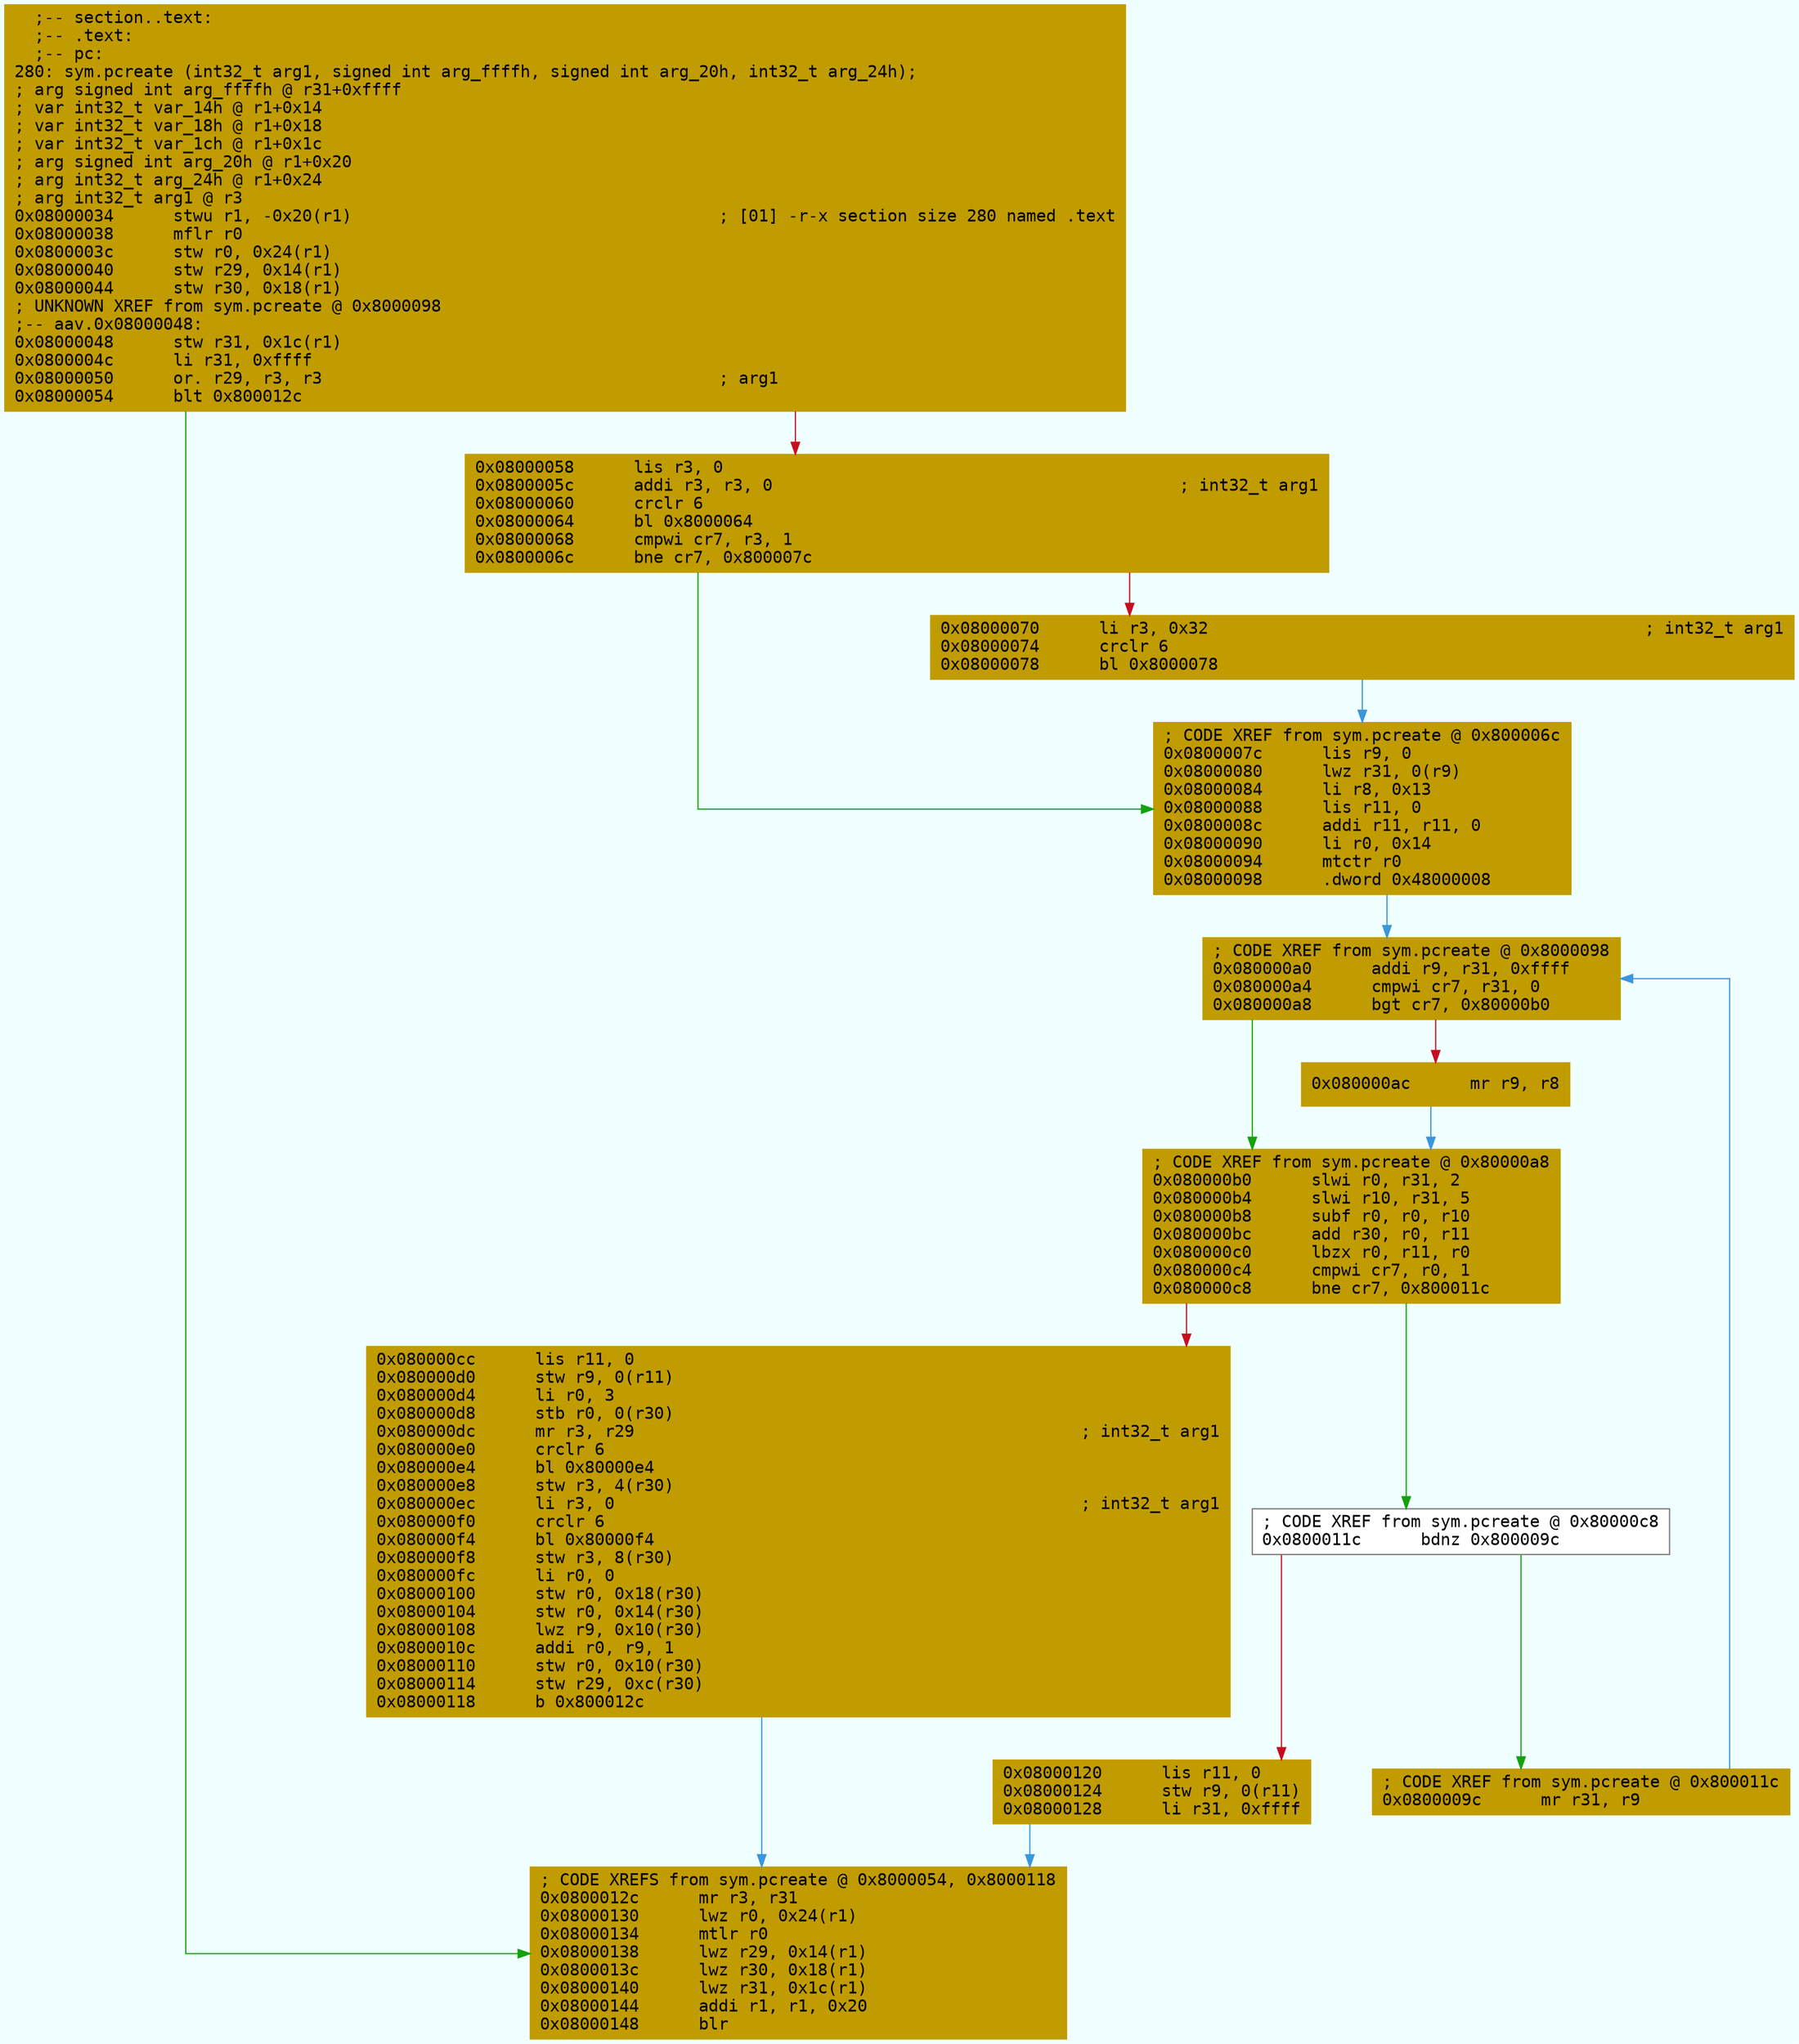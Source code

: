 digraph code {
	graph [bgcolor=azure fontsize=8 fontname="Courier" splines="ortho"];
	node [fillcolor=gray style=filled shape=box];
	edge [arrowhead="normal"];
	"0x08000034" [URL="sym.pcreate/0x08000034", fillcolor="#c19c00",color="#c19c00", fontname="Courier",label="  ;-- section..text:\l  ;-- .text:\l  ;-- pc:\l280: sym.pcreate (int32_t arg1, signed int arg_ffffh, signed int arg_20h, int32_t arg_24h);\l; arg signed int arg_ffffh @ r31+0xffff\l; var int32_t var_14h @ r1+0x14\l; var int32_t var_18h @ r1+0x18\l; var int32_t var_1ch @ r1+0x1c\l; arg signed int arg_20h @ r1+0x20\l; arg int32_t arg_24h @ r1+0x24\l; arg int32_t arg1 @ r3\l0x08000034      stwu r1, -0x20(r1)                                     ; [01] -r-x section size 280 named .text\l0x08000038      mflr r0\l0x0800003c      stw r0, 0x24(r1)\l0x08000040      stw r29, 0x14(r1)\l0x08000044      stw r30, 0x18(r1)\l; UNKNOWN XREF from sym.pcreate @ 0x8000098\l;-- aav.0x08000048:\l0x08000048      stw r31, 0x1c(r1)\l0x0800004c      li r31, 0xffff\l0x08000050      or. r29, r3, r3                                        ; arg1\l0x08000054      blt 0x800012c\l"]
	"0x08000058" [URL="sym.pcreate/0x08000058", fillcolor="#c19c00",color="#c19c00", fontname="Courier",label="0x08000058      lis r3, 0\l0x0800005c      addi r3, r3, 0                                         ; int32_t arg1\l0x08000060      crclr 6\l0x08000064      bl 0x8000064\l0x08000068      cmpwi cr7, r3, 1\l0x0800006c      bne cr7, 0x800007c\l"]
	"0x08000070" [URL="sym.pcreate/0x08000070", fillcolor="#c19c00",color="#c19c00", fontname="Courier",label="0x08000070      li r3, 0x32                                            ; int32_t arg1\l0x08000074      crclr 6\l0x08000078      bl 0x8000078\l"]
	"0x0800007c" [URL="sym.pcreate/0x0800007c", fillcolor="#c19c00",color="#c19c00", fontname="Courier",label="; CODE XREF from sym.pcreate @ 0x800006c\l0x0800007c      lis r9, 0\l0x08000080      lwz r31, 0(r9)\l0x08000084      li r8, 0x13\l0x08000088      lis r11, 0\l0x0800008c      addi r11, r11, 0\l0x08000090      li r0, 0x14\l0x08000094      mtctr r0\l0x08000098      .dword 0x48000008\l"]
	"0x0800009c" [URL="sym.pcreate/0x0800009c", fillcolor="#c19c00",color="#c19c00", fontname="Courier",label="; CODE XREF from sym.pcreate @ 0x800011c\l0x0800009c      mr r31, r9\l"]
	"0x080000a0" [URL="sym.pcreate/0x080000a0", fillcolor="#c19c00",color="#c19c00", fontname="Courier",label="; CODE XREF from sym.pcreate @ 0x8000098\l0x080000a0      addi r9, r31, 0xffff\l0x080000a4      cmpwi cr7, r31, 0\l0x080000a8      bgt cr7, 0x80000b0\l"]
	"0x080000ac" [URL="sym.pcreate/0x080000ac", fillcolor="#c19c00",color="#c19c00", fontname="Courier",label="0x080000ac      mr r9, r8\l"]
	"0x080000b0" [URL="sym.pcreate/0x080000b0", fillcolor="#c19c00",color="#c19c00", fontname="Courier",label="; CODE XREF from sym.pcreate @ 0x80000a8\l0x080000b0      slwi r0, r31, 2\l0x080000b4      slwi r10, r31, 5\l0x080000b8      subf r0, r0, r10\l0x080000bc      add r30, r0, r11\l0x080000c0      lbzx r0, r11, r0\l0x080000c4      cmpwi cr7, r0, 1\l0x080000c8      bne cr7, 0x800011c\l"]
	"0x080000cc" [URL="sym.pcreate/0x080000cc", fillcolor="#c19c00",color="#c19c00", fontname="Courier",label="0x080000cc      lis r11, 0\l0x080000d0      stw r9, 0(r11)\l0x080000d4      li r0, 3\l0x080000d8      stb r0, 0(r30)\l0x080000dc      mr r3, r29                                             ; int32_t arg1\l0x080000e0      crclr 6\l0x080000e4      bl 0x80000e4\l0x080000e8      stw r3, 4(r30)\l0x080000ec      li r3, 0                                               ; int32_t arg1\l0x080000f0      crclr 6\l0x080000f4      bl 0x80000f4\l0x080000f8      stw r3, 8(r30)\l0x080000fc      li r0, 0\l0x08000100      stw r0, 0x18(r30)\l0x08000104      stw r0, 0x14(r30)\l0x08000108      lwz r9, 0x10(r30)\l0x0800010c      addi r0, r9, 1\l0x08000110      stw r0, 0x10(r30)\l0x08000114      stw r29, 0xc(r30)\l0x08000118      b 0x800012c\l"]
	"0x0800011c" [URL="sym.pcreate/0x0800011c", fillcolor="white",color="#767676", fontname="Courier",label="; CODE XREF from sym.pcreate @ 0x80000c8\l0x0800011c      bdnz 0x800009c\l"]
	"0x08000120" [URL="sym.pcreate/0x08000120", fillcolor="#c19c00",color="#c19c00", fontname="Courier",label="0x08000120      lis r11, 0\l0x08000124      stw r9, 0(r11)\l0x08000128      li r31, 0xffff\l"]
	"0x0800012c" [URL="sym.pcreate/0x0800012c", fillcolor="#c19c00",color="#c19c00", fontname="Courier",label="; CODE XREFS from sym.pcreate @ 0x8000054, 0x8000118\l0x0800012c      mr r3, r31\l0x08000130      lwz r0, 0x24(r1)\l0x08000134      mtlr r0\l0x08000138      lwz r29, 0x14(r1)\l0x0800013c      lwz r30, 0x18(r1)\l0x08000140      lwz r31, 0x1c(r1)\l0x08000144      addi r1, r1, 0x20\l0x08000148      blr\l"]
        "0x08000034" -> "0x0800012c" [color="#13a10e"];
        "0x08000034" -> "0x08000058" [color="#c50f1f"];
        "0x08000058" -> "0x0800007c" [color="#13a10e"];
        "0x08000058" -> "0x08000070" [color="#c50f1f"];
        "0x08000070" -> "0x0800007c" [color="#3a96dd"];
        "0x0800007c" -> "0x080000a0" [color="#3a96dd"];
        "0x0800009c" -> "0x080000a0" [color="#3a96dd"];
        "0x080000a0" -> "0x080000b0" [color="#13a10e"];
        "0x080000a0" -> "0x080000ac" [color="#c50f1f"];
        "0x080000ac" -> "0x080000b0" [color="#3a96dd"];
        "0x080000b0" -> "0x0800011c" [color="#13a10e"];
        "0x080000b0" -> "0x080000cc" [color="#c50f1f"];
        "0x080000cc" -> "0x0800012c" [color="#3a96dd"];
        "0x0800011c" -> "0x0800009c" [color="#13a10e"];
        "0x0800011c" -> "0x08000120" [color="#c50f1f"];
        "0x08000120" -> "0x0800012c" [color="#3a96dd"];
}

